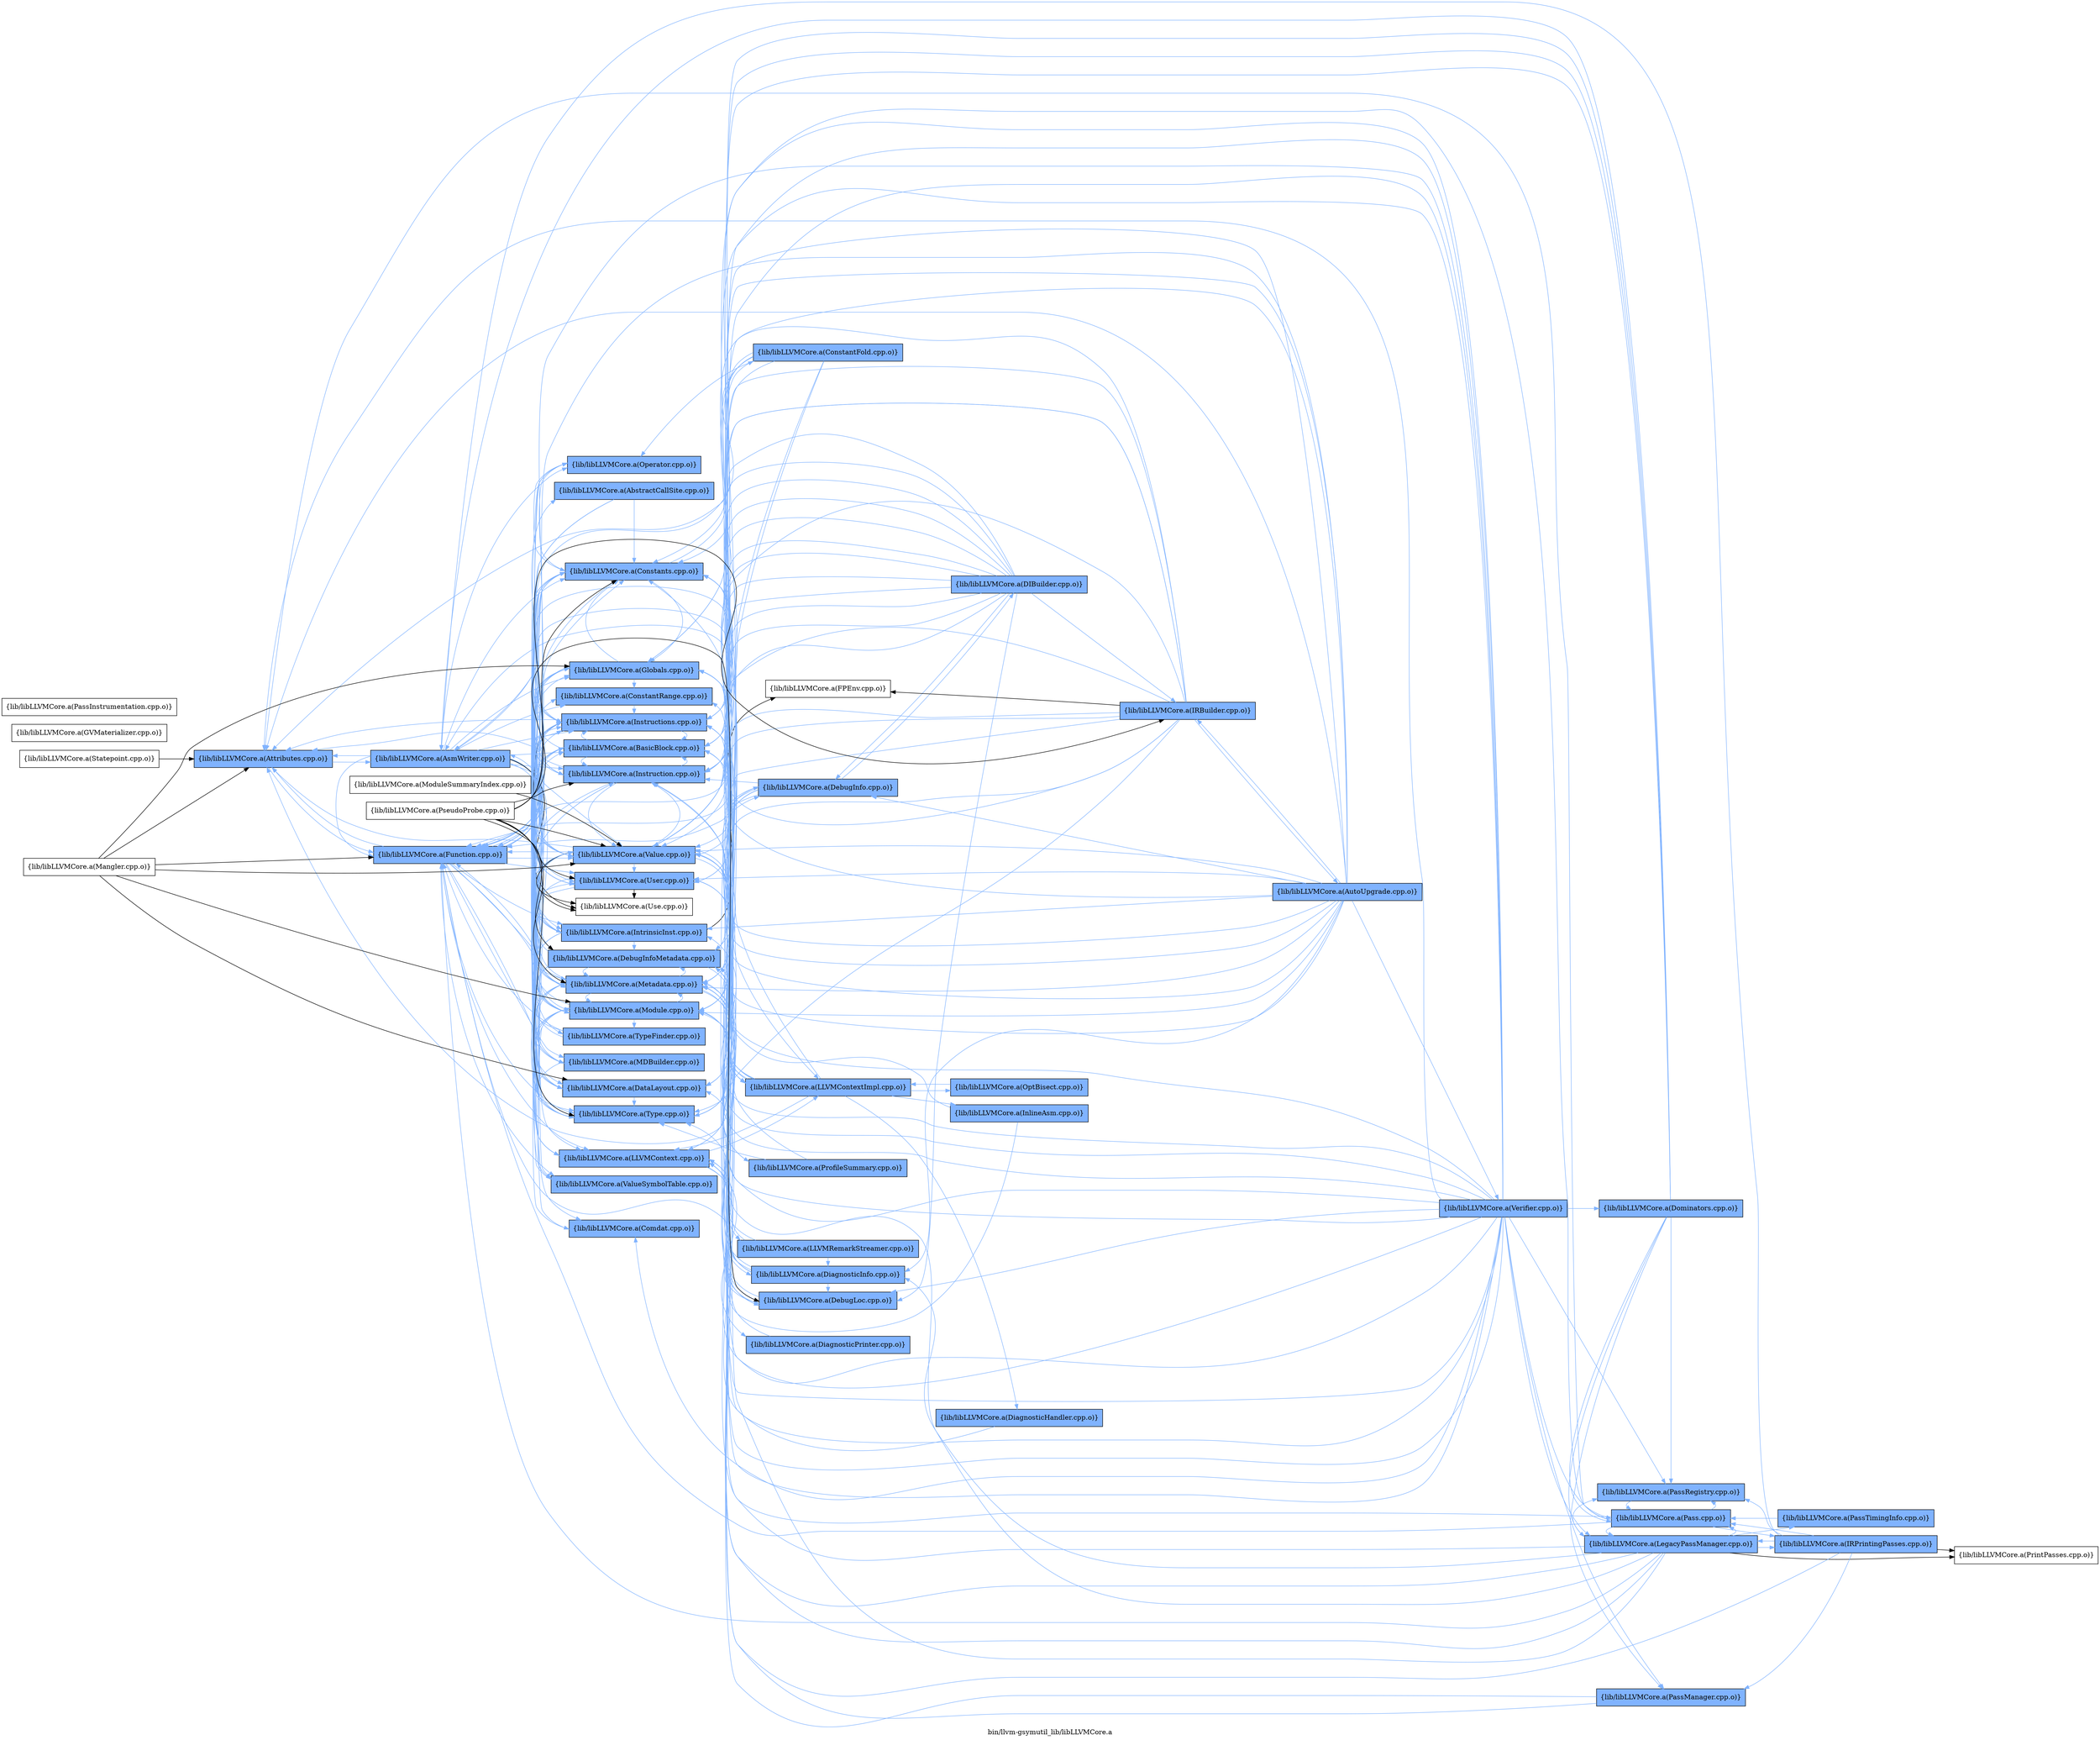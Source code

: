 digraph "bin/llvm-gsymutil_lib/libLLVMCore.a" {
	label="bin/llvm-gsymutil_lib/libLLVMCore.a";
	rankdir=LR;
	{ rank=same; Node0x564b594510b8;  }
	{ rank=same; Node0x564b5945ed58; Node0x564b59450d98;  }
	{ rank=same; Node0x564b5945df48; Node0x564b59451568; Node0x564b594503e8; Node0x564b59459498; Node0x564b59457b98; Node0x564b594562e8; Node0x564b59456f68; Node0x564b59456798; Node0x564b594546c8; Node0x564b59459628; Node0x564b59459cb8; Node0x564b59455ac8; Node0x564b59456d38; Node0x564b594570a8; Node0x564b59454998; Node0x564b59452468; Node0x564b594515b8; Node0x564b59458908; Node0x564b59455668; Node0x564b59458818; Node0x564b594563d8; Node0x564b59456158;  }
	{ rank=same; Node0x564b59451ec8; Node0x564b59453a48; Node0x564b59456248; Node0x564b5945b978; Node0x564b59457508; Node0x564b594534f8; Node0x564b5945be28; Node0x564b59458fe8; Node0x564b594581d8;  }
	{ rank=same; Node0x564b594575f8; Node0x564b59453d18; Node0x564b59456a68; Node0x564b5945a438;  }
	{ rank=same; Node0x564b59456108;  }
	{ rank=same; Node0x564b59450b18;  }
	{ rank=same; Node0x564b59452d78;  }
	{ rank=same; Node0x564b5945d138; Node0x564b59454a88; Node0x564b59457918; Node0x564b59455758; Node0x564b59457e68;  }

	Node0x564b594510b8 [shape=record,shape=box,group=1,style=filled,fillcolor="0.600000 0.5 1",label="{lib/libLLVMCore.a(Attributes.cpp.o)}"];
	Node0x564b594510b8 -> Node0x564b5945ed58[color="0.600000 0.5 1"];
	Node0x564b594510b8 -> Node0x564b59450d98[color="0.600000 0.5 1"];
	Node0x564b59459498 [shape=record,shape=box,group=1,style=filled,fillcolor="0.600000 0.5 1",label="{lib/libLLVMCore.a(Constants.cpp.o)}"];
	Node0x564b59459498 -> Node0x564b5945ed58[color="0.600000 0.5 1"];
	Node0x564b59459498 -> Node0x564b5945df48[color="0.600000 0.5 1"];
	Node0x564b59459498 -> Node0x564b59451ec8[color="0.600000 0.5 1"];
	Node0x564b59459498 -> Node0x564b59455668[color="0.600000 0.5 1"];
	Node0x564b59459498 -> Node0x564b594562e8[color="0.600000 0.5 1"];
	Node0x564b59459498 -> Node0x564b59458818[color="0.600000 0.5 1"];
	Node0x564b59459498 -> Node0x564b59455ac8[color="0.600000 0.5 1"];
	Node0x564b59459498 -> Node0x564b59456d38[color="0.600000 0.5 1"];
	Node0x564b59459498 -> Node0x564b594570a8[color="0.600000 0.5 1"];
	Node0x564b59457b98 [shape=record,shape=box,group=1,style=filled,fillcolor="0.600000 0.5 1",label="{lib/libLLVMCore.a(DataLayout.cpp.o)}"];
	Node0x564b59457b98 -> Node0x564b5945df48[color="0.600000 0.5 1"];
	Node0x564b59457b98 -> Node0x564b59459cb8[color="0.600000 0.5 1"];
	Node0x564b59457b98 -> Node0x564b59455ac8[color="0.600000 0.5 1"];
	Node0x564b594562e8 [shape=record,shape=box,group=1,style=filled,fillcolor="0.600000 0.5 1",label="{lib/libLLVMCore.a(Instructions.cpp.o)}"];
	Node0x564b594562e8 -> Node0x564b5945ed58[color="0.600000 0.5 1"];
	Node0x564b594562e8 -> Node0x564b594510b8[color="0.600000 0.5 1"];
	Node0x564b594562e8 -> Node0x564b594503e8[color="0.600000 0.5 1"];
	Node0x564b594562e8 -> Node0x564b59459498[color="0.600000 0.5 1"];
	Node0x564b594562e8 -> Node0x564b59457b98[color="0.600000 0.5 1"];
	Node0x564b594562e8 -> Node0x564b59455668[color="0.600000 0.5 1"];
	Node0x564b594562e8 -> Node0x564b59453a48[color="0.600000 0.5 1"];
	Node0x564b594562e8 -> Node0x564b594546c8[color="0.600000 0.5 1"];
	Node0x564b594562e8 -> Node0x564b59459628[color="0.600000 0.5 1"];
	Node0x564b594562e8 -> Node0x564b59459cb8[color="0.600000 0.5 1"];
	Node0x564b594562e8 -> Node0x564b59458818[color="0.600000 0.5 1"];
	Node0x564b594562e8 -> Node0x564b59455ac8[color="0.600000 0.5 1"];
	Node0x564b594562e8 -> Node0x564b59456158;
	Node0x564b594562e8 -> Node0x564b59456d38[color="0.600000 0.5 1"];
	Node0x564b594562e8 -> Node0x564b594570a8[color="0.600000 0.5 1"];
	Node0x564b59454a88 [shape=record,shape=box,group=1,style=filled,fillcolor="0.600000 0.5 1",label="{lib/libLLVMCore.a(LegacyPassManager.cpp.o)}"];
	Node0x564b59454a88 -> Node0x564b5945b978[color="0.600000 0.5 1"];
	Node0x564b59454a88 -> Node0x564b5945ed58[color="0.600000 0.5 1"];
	Node0x564b59454a88 -> Node0x564b5945df48[color="0.600000 0.5 1"];
	Node0x564b59454a88 -> Node0x564b59455708[color="0.600000 0.5 1"];
	Node0x564b59454a88 -> Node0x564b59450d98[color="0.600000 0.5 1"];
	Node0x564b59454a88 -> Node0x564b59456798[color="0.600000 0.5 1"];
	Node0x564b59454a88 -> Node0x564b59459cb8[color="0.600000 0.5 1"];
	Node0x564b59454a88 -> Node0x564b59457918[color="0.600000 0.5 1"];
	Node0x564b59454a88 -> Node0x564b59457e68[color="0.600000 0.5 1"];
	Node0x564b59454a88 -> Node0x564b594580e8[color="0.600000 0.5 1"];
	Node0x564b59454a88 -> Node0x564b59458d68;
	Node0x564b59454a88 -> Node0x564b594570a8[color="0.600000 0.5 1"];
	Node0x564b59459cb8 [shape=record,shape=box,group=1,style=filled,fillcolor="0.600000 0.5 1",label="{lib/libLLVMCore.a(Module.cpp.o)}"];
	Node0x564b59459cb8 -> Node0x564b5945ed58[color="0.600000 0.5 1"];
	Node0x564b59459cb8 -> Node0x564b5945df48[color="0.600000 0.5 1"];
	Node0x564b59459cb8 -> Node0x564b59452468[color="0.600000 0.5 1"];
	Node0x564b59459cb8 -> Node0x564b59459498[color="0.600000 0.5 1"];
	Node0x564b59459cb8 -> Node0x564b59457b98[color="0.600000 0.5 1"];
	Node0x564b59459cb8 -> Node0x564b59456798[color="0.600000 0.5 1"];
	Node0x564b59459cb8 -> Node0x564b59459628[color="0.600000 0.5 1"];
	Node0x564b59459cb8 -> Node0x564b59458fe8[color="0.600000 0.5 1"];
	Node0x564b59459cb8 -> Node0x564b59455ac8[color="0.600000 0.5 1"];
	Node0x564b59459cb8 -> Node0x564b594563d8[color="0.600000 0.5 1"];
	Node0x564b59459cb8 -> Node0x564b59456d38[color="0.600000 0.5 1"];
	Node0x564b59459cb8 -> Node0x564b594570a8[color="0.600000 0.5 1"];
	Node0x564b59459cb8 -> Node0x564b59454998[color="0.600000 0.5 1"];
	Node0x564b59458818 [shape=record,shape=box,group=1,style=filled,fillcolor="0.600000 0.5 1",label="{lib/libLLVMCore.a(Operator.cpp.o)}"];
	Node0x564b59458818 -> Node0x564b59459498[color="0.600000 0.5 1"];
	Node0x564b59458818 -> Node0x564b59457b98[color="0.600000 0.5 1"];
	Node0x564b59458818 -> Node0x564b59455ac8[color="0.600000 0.5 1"];
	Node0x564b59457918 [shape=record,shape=box,group=1,style=filled,fillcolor="0.600000 0.5 1",label="{lib/libLLVMCore.a(Pass.cpp.o)}"];
	Node0x564b59457918 -> Node0x564b5945ed58[color="0.600000 0.5 1"];
	Node0x564b59457918 -> Node0x564b59455708[color="0.600000 0.5 1"];
	Node0x564b59457918 -> Node0x564b594510b8[color="0.600000 0.5 1"];
	Node0x564b59457918 -> Node0x564b59456798[color="0.600000 0.5 1"];
	Node0x564b59457918 -> Node0x564b59454a88[color="0.600000 0.5 1"];
	Node0x564b59457918 -> Node0x564b59457e68[color="0.600000 0.5 1"];
	Node0x564b59457918 -> Node0x564b594570a8[color="0.600000 0.5 1"];
	Node0x564b59457e68 [shape=record,shape=box,group=1,style=filled,fillcolor="0.600000 0.5 1",label="{lib/libLLVMCore.a(PassRegistry.cpp.o)}"];
	Node0x564b59457e68 -> Node0x564b59457918[color="0.600000 0.5 1"];
	Node0x564b59455ac8 [shape=record,shape=box,group=1,style=filled,fillcolor="0.600000 0.5 1",label="{lib/libLLVMCore.a(Type.cpp.o)}"];
	Node0x564b59455ac8 -> Node0x564b59459498[color="0.600000 0.5 1"];
	Node0x564b59456d38 [shape=record,shape=box,group=1,style=filled,fillcolor="0.600000 0.5 1",label="{lib/libLLVMCore.a(User.cpp.o)}"];
	Node0x564b59456d38 -> Node0x564b59456f68[color="0.600000 0.5 1"];
	Node0x564b59456d38 -> Node0x564b59456158;
	Node0x564b594570a8 [shape=record,shape=box,group=1,style=filled,fillcolor="0.600000 0.5 1",label="{lib/libLLVMCore.a(Value.cpp.o)}"];
	Node0x564b594570a8 -> Node0x564b5945ed58[color="0.600000 0.5 1"];
	Node0x564b594570a8 -> Node0x564b5945df48[color="0.600000 0.5 1"];
	Node0x564b594570a8 -> Node0x564b594510b8[color="0.600000 0.5 1"];
	Node0x564b594570a8 -> Node0x564b594503e8[color="0.600000 0.5 1"];
	Node0x564b594570a8 -> Node0x564b59459498[color="0.600000 0.5 1"];
	Node0x564b594570a8 -> Node0x564b59457b98[color="0.600000 0.5 1"];
	Node0x564b594570a8 -> Node0x564b594581d8[color="0.600000 0.5 1"];
	Node0x564b594570a8 -> Node0x564b59455668[color="0.600000 0.5 1"];
	Node0x564b594570a8 -> Node0x564b594562e8[color="0.600000 0.5 1"];
	Node0x564b594570a8 -> Node0x564b59456f68[color="0.600000 0.5 1"];
	Node0x564b594570a8 -> Node0x564b59456798[color="0.600000 0.5 1"];
	Node0x564b594570a8 -> Node0x564b59453a48[color="0.600000 0.5 1"];
	Node0x564b594570a8 -> Node0x564b59459628[color="0.600000 0.5 1"];
	Node0x564b594570a8 -> Node0x564b59458818[color="0.600000 0.5 1"];
	Node0x564b594570a8 -> Node0x564b59455ac8[color="0.600000 0.5 1"];
	Node0x564b594570a8 -> Node0x564b59456158;
	Node0x564b594570a8 -> Node0x564b59456d38[color="0.600000 0.5 1"];
	Node0x564b594570a8 -> Node0x564b59454998[color="0.600000 0.5 1"];
	Node0x564b5945be28 [shape=record,shape=box,group=1,style=filled,fillcolor="0.600000 0.5 1",label="{lib/libLLVMCore.a(DebugLoc.cpp.o)}"];
	Node0x564b5945be28 -> Node0x564b594581d8[color="0.600000 0.5 1"];
	Node0x564b5945be28 -> Node0x564b59458908[color="0.600000 0.5 1"];
	Node0x564b5945be28 -> Node0x564b59459628[color="0.600000 0.5 1"];
	Node0x564b5945ed58 [shape=record,shape=box,group=1,style=filled,fillcolor="0.600000 0.5 1",label="{lib/libLLVMCore.a(Function.cpp.o)}"];
	Node0x564b5945ed58 -> Node0x564b5945df48[color="0.600000 0.5 1"];
	Node0x564b5945ed58 -> Node0x564b59451568[color="0.600000 0.5 1"];
	Node0x564b5945ed58 -> Node0x564b594510b8[color="0.600000 0.5 1"];
	Node0x564b5945ed58 -> Node0x564b594503e8[color="0.600000 0.5 1"];
	Node0x564b5945ed58 -> Node0x564b59459498[color="0.600000 0.5 1"];
	Node0x564b5945ed58 -> Node0x564b59457b98[color="0.600000 0.5 1"];
	Node0x564b5945ed58 -> Node0x564b594562e8[color="0.600000 0.5 1"];
	Node0x564b5945ed58 -> Node0x564b59456f68[color="0.600000 0.5 1"];
	Node0x564b5945ed58 -> Node0x564b59456798[color="0.600000 0.5 1"];
	Node0x564b5945ed58 -> Node0x564b594546c8[color="0.600000 0.5 1"];
	Node0x564b5945ed58 -> Node0x564b59459628[color="0.600000 0.5 1"];
	Node0x564b5945ed58 -> Node0x564b59459cb8[color="0.600000 0.5 1"];
	Node0x564b5945ed58 -> Node0x564b59455ac8[color="0.600000 0.5 1"];
	Node0x564b5945ed58 -> Node0x564b59456d38[color="0.600000 0.5 1"];
	Node0x564b5945ed58 -> Node0x564b594570a8[color="0.600000 0.5 1"];
	Node0x564b5945ed58 -> Node0x564b59454998[color="0.600000 0.5 1"];
	Node0x564b59456108 [shape=record,shape=box,group=1,style=filled,fillcolor="0.600000 0.5 1",label="{lib/libLLVMCore.a(IRBuilder.cpp.o)}"];
	Node0x564b59456108 -> Node0x564b5945ed58[color="0.600000 0.5 1"];
	Node0x564b59456108 -> Node0x564b5945df48[color="0.600000 0.5 1"];
	Node0x564b59456108 -> Node0x564b59456248;
	Node0x564b59456108 -> Node0x564b594510b8[color="0.600000 0.5 1"];
	Node0x564b59456108 -> Node0x564b59450b18[color="0.600000 0.5 1"];
	Node0x564b59456108 -> Node0x564b594503e8[color="0.600000 0.5 1"];
	Node0x564b59456108 -> Node0x564b59459498[color="0.600000 0.5 1"];
	Node0x564b59456108 -> Node0x564b59457b98[color="0.600000 0.5 1"];
	Node0x564b59456108 -> Node0x564b59455668[color="0.600000 0.5 1"];
	Node0x564b59456108 -> Node0x564b594562e8[color="0.600000 0.5 1"];
	Node0x564b59456108 -> Node0x564b59459628[color="0.600000 0.5 1"];
	Node0x564b59456108 -> Node0x564b59455ac8[color="0.600000 0.5 1"];
	Node0x564b59456108 -> Node0x564b59456d38[color="0.600000 0.5 1"];
	Node0x564b59456108 -> Node0x564b594570a8[color="0.600000 0.5 1"];
	Node0x564b59455668 [shape=record,shape=box,group=1,style=filled,fillcolor="0.600000 0.5 1",label="{lib/libLLVMCore.a(Instruction.cpp.o)}"];
	Node0x564b59455668 -> Node0x564b594510b8[color="0.600000 0.5 1"];
	Node0x564b59455668 -> Node0x564b594503e8[color="0.600000 0.5 1"];
	Node0x564b59455668 -> Node0x564b59459498[color="0.600000 0.5 1"];
	Node0x564b59455668 -> Node0x564b594562e8[color="0.600000 0.5 1"];
	Node0x564b59455668 -> Node0x564b59459628[color="0.600000 0.5 1"];
	Node0x564b59455668 -> Node0x564b59456d38[color="0.600000 0.5 1"];
	Node0x564b59455668 -> Node0x564b594570a8[color="0.600000 0.5 1"];
	Node0x564b59459628 [shape=record,shape=box,group=1,style=filled,fillcolor="0.600000 0.5 1",label="{lib/libLLVMCore.a(Metadata.cpp.o)}"];
	Node0x564b59459628 -> Node0x564b5945be28[color="0.600000 0.5 1"];
	Node0x564b59459628 -> Node0x564b59450d98[color="0.600000 0.5 1"];
	Node0x564b59459628 -> Node0x564b594515b8[color="0.600000 0.5 1"];
	Node0x564b59459628 -> Node0x564b59459498[color="0.600000 0.5 1"];
	Node0x564b59459628 -> Node0x564b59458908[color="0.600000 0.5 1"];
	Node0x564b59459628 -> Node0x564b59456798[color="0.600000 0.5 1"];
	Node0x564b59459628 -> Node0x564b59453a48[color="0.600000 0.5 1"];
	Node0x564b59459628 -> Node0x564b594546c8[color="0.600000 0.5 1"];
	Node0x564b59459628 -> Node0x564b59459cb8[color="0.600000 0.5 1"];
	Node0x564b59459628 -> Node0x564b59455ac8[color="0.600000 0.5 1"];
	Node0x564b59459628 -> Node0x564b594570a8[color="0.600000 0.5 1"];
	Node0x564b594503e8 [shape=record,shape=box,group=1,style=filled,fillcolor="0.600000 0.5 1",label="{lib/libLLVMCore.a(BasicBlock.cpp.o)}"];
	Node0x564b594503e8 -> Node0x564b59459498[color="0.600000 0.5 1"];
	Node0x564b594503e8 -> Node0x564b59455668[color="0.600000 0.5 1"];
	Node0x564b594503e8 -> Node0x564b594562e8[color="0.600000 0.5 1"];
	Node0x564b594503e8 -> Node0x564b59459628[color="0.600000 0.5 1"];
	Node0x564b594503e8 -> Node0x564b59455ac8[color="0.600000 0.5 1"];
	Node0x564b594503e8 -> Node0x564b59456d38[color="0.600000 0.5 1"];
	Node0x564b594503e8 -> Node0x564b594570a8[color="0.600000 0.5 1"];
	Node0x564b594503e8 -> Node0x564b59454998[color="0.600000 0.5 1"];
	Node0x564b5945b978 [shape=record,shape=box,group=1,style=filled,fillcolor="0.600000 0.5 1",label="{lib/libLLVMCore.a(DiagnosticInfo.cpp.o)}"];
	Node0x564b5945b978 -> Node0x564b5945be28[color="0.600000 0.5 1"];
	Node0x564b5945b978 -> Node0x564b5945ed58[color="0.600000 0.5 1"];
	Node0x564b5945b978 -> Node0x564b59450d98[color="0.600000 0.5 1"];
	Node0x564b5945b978 -> Node0x564b59455668[color="0.600000 0.5 1"];
	Node0x564b5945b978 -> Node0x564b59456798[color="0.600000 0.5 1"];
	Node0x564b5945b978 -> Node0x564b59459628[color="0.600000 0.5 1"];
	Node0x564b5945b978 -> Node0x564b594570a8[color="0.600000 0.5 1"];
	Node0x564b5945df48 [shape=record,shape=box,group=1,style=filled,fillcolor="0.600000 0.5 1",label="{lib/libLLVMCore.a(Globals.cpp.o)}"];
	Node0x564b5945df48 -> Node0x564b5945ed58[color="0.600000 0.5 1"];
	Node0x564b5945df48 -> Node0x564b594515b8[color="0.600000 0.5 1"];
	Node0x564b5945df48 -> Node0x564b59459498[color="0.600000 0.5 1"];
	Node0x564b5945df48 -> Node0x564b59459628[color="0.600000 0.5 1"];
	Node0x564b5945df48 -> Node0x564b59459cb8[color="0.600000 0.5 1"];
	Node0x564b5945df48 -> Node0x564b59455ac8[color="0.600000 0.5 1"];
	Node0x564b5945df48 -> Node0x564b59456d38[color="0.600000 0.5 1"];
	Node0x564b5945df48 -> Node0x564b594570a8[color="0.600000 0.5 1"];
	Node0x564b594575f8 [shape=record,shape=box,group=1,style=filled,fillcolor="0.600000 0.5 1",label="{lib/libLLVMCore.a(InlineAsm.cpp.o)}"];
	Node0x564b594575f8 -> Node0x564b59455ac8[color="0.600000 0.5 1"];
	Node0x564b594575f8 -> Node0x564b594570a8[color="0.600000 0.5 1"];
	Node0x564b59456798 [shape=record,shape=box,group=1,style=filled,fillcolor="0.600000 0.5 1",label="{lib/libLLVMCore.a(LLVMContext.cpp.o)}"];
	Node0x564b59456798 -> Node0x564b5945b978[color="0.600000 0.5 1"];
	Node0x564b59456798 -> Node0x564b59457508[color="0.600000 0.5 1"];
	Node0x564b59456798 -> Node0x564b59453a48[color="0.600000 0.5 1"];
	Node0x564b59456798 -> Node0x564b594534f8[color="0.600000 0.5 1"];
	Node0x564b59456f68 [shape=record,shape=box,group=1,style=filled,fillcolor="0.600000 0.5 1",label="{lib/libLLVMCore.a(IntrinsicInst.cpp.o)}"];
	Node0x564b59456f68 -> Node0x564b59456248;
	Node0x564b59456f68 -> Node0x564b594503e8[color="0.600000 0.5 1"];
	Node0x564b59456f68 -> Node0x564b59459498[color="0.600000 0.5 1"];
	Node0x564b59456f68 -> Node0x564b59457b98[color="0.600000 0.5 1"];
	Node0x564b59456f68 -> Node0x564b59458908[color="0.600000 0.5 1"];
	Node0x564b59456f68 -> Node0x564b59455668[color="0.600000 0.5 1"];
	Node0x564b59456f68 -> Node0x564b594562e8[color="0.600000 0.5 1"];
	Node0x564b59456f68 -> Node0x564b59459628[color="0.600000 0.5 1"];
	Node0x564b59456f68 -> Node0x564b59459cb8[color="0.600000 0.5 1"];
	Node0x564b59456f68 -> Node0x564b59455ac8[color="0.600000 0.5 1"];
	Node0x564b59456f68 -> Node0x564b59456d38[color="0.600000 0.5 1"];
	Node0x564b59456f68 -> Node0x564b594570a8[color="0.600000 0.5 1"];
	Node0x564b594515b8 [shape=record,shape=box,group=1,style=filled,fillcolor="0.600000 0.5 1",label="{lib/libLLVMCore.a(ConstantRange.cpp.o)}"];
	Node0x564b594515b8 -> Node0x564b594562e8[color="0.600000 0.5 1"];
	Node0x564b59458908 [shape=record,shape=box,group=1,style=filled,fillcolor="0.600000 0.5 1",label="{lib/libLLVMCore.a(DebugInfoMetadata.cpp.o)}"];
	Node0x564b59458908 -> Node0x564b59459498[color="0.600000 0.5 1"];
	Node0x564b59458908 -> Node0x564b59456798[color="0.600000 0.5 1"];
	Node0x564b59458908 -> Node0x564b59453a48[color="0.600000 0.5 1"];
	Node0x564b59458908 -> Node0x564b59459628[color="0.600000 0.5 1"];
	Node0x564b59458908 -> Node0x564b59455ac8[color="0.600000 0.5 1"];
	Node0x564b5945d138 [shape=record,shape=box,group=1,style=filled,fillcolor="0.600000 0.5 1",label="{lib/libLLVMCore.a(Dominators.cpp.o)}"];
	Node0x564b5945d138 -> Node0x564b59450d98[color="0.600000 0.5 1"];
	Node0x564b5945d138 -> Node0x564b594503e8[color="0.600000 0.5 1"];
	Node0x564b5945d138 -> Node0x564b59455668[color="0.600000 0.5 1"];
	Node0x564b5945d138 -> Node0x564b59454a88[color="0.600000 0.5 1"];
	Node0x564b5945d138 -> Node0x564b59457918[color="0.600000 0.5 1"];
	Node0x564b5945d138 -> Node0x564b59455758[color="0.600000 0.5 1"];
	Node0x564b5945d138 -> Node0x564b59457e68[color="0.600000 0.5 1"];
	Node0x564b5945d138 -> Node0x564b594570a8[color="0.600000 0.5 1"];
	Node0x564b59456158 [shape=record,shape=box,group=0,label="{lib/libLLVMCore.a(Use.cpp.o)}"];
	Node0x564b59452468 [shape=record,shape=box,group=1,style=filled,fillcolor="0.600000 0.5 1",label="{lib/libLLVMCore.a(Comdat.cpp.o)}"];
	Node0x564b59452468 -> Node0x564b59459cb8[color="0.600000 0.5 1"];
	Node0x564b59451478 [shape=record,shape=box,group=0,label="{lib/libLLVMCore.a(Mangler.cpp.o)}"];
	Node0x564b59451478 -> Node0x564b5945ed58;
	Node0x564b59451478 -> Node0x564b5945df48;
	Node0x564b59451478 -> Node0x564b594510b8;
	Node0x564b59451478 -> Node0x564b59457b98;
	Node0x564b59451478 -> Node0x564b59459cb8;
	Node0x564b59451478 -> Node0x564b594570a8;
	Node0x564b59450d98 [shape=record,shape=box,group=1,style=filled,fillcolor="0.600000 0.5 1",label="{lib/libLLVMCore.a(AsmWriter.cpp.o)}"];
	Node0x564b59450d98 -> Node0x564b5945ed58[color="0.600000 0.5 1"];
	Node0x564b59450d98 -> Node0x564b5945df48[color="0.600000 0.5 1"];
	Node0x564b59450d98 -> Node0x564b594510b8[color="0.600000 0.5 1"];
	Node0x564b59450d98 -> Node0x564b594503e8[color="0.600000 0.5 1"];
	Node0x564b59450d98 -> Node0x564b59452468[color="0.600000 0.5 1"];
	Node0x564b59450d98 -> Node0x564b594515b8[color="0.600000 0.5 1"];
	Node0x564b59450d98 -> Node0x564b59459498[color="0.600000 0.5 1"];
	Node0x564b59450d98 -> Node0x564b59458908[color="0.600000 0.5 1"];
	Node0x564b59450d98 -> Node0x564b59455668[color="0.600000 0.5 1"];
	Node0x564b59450d98 -> Node0x564b594562e8[color="0.600000 0.5 1"];
	Node0x564b59450d98 -> Node0x564b59456f68[color="0.600000 0.5 1"];
	Node0x564b59450d98 -> Node0x564b59456798[color="0.600000 0.5 1"];
	Node0x564b59450d98 -> Node0x564b59459628[color="0.600000 0.5 1"];
	Node0x564b59450d98 -> Node0x564b59459cb8[color="0.600000 0.5 1"];
	Node0x564b59450d98 -> Node0x564b59458818[color="0.600000 0.5 1"];
	Node0x564b59450d98 -> Node0x564b59455ac8[color="0.600000 0.5 1"];
	Node0x564b59450d98 -> Node0x564b594563d8[color="0.600000 0.5 1"];
	Node0x564b59450d98 -> Node0x564b59456158;
	Node0x564b59450d98 -> Node0x564b59456d38[color="0.600000 0.5 1"];
	Node0x564b59450d98 -> Node0x564b594570a8[color="0.600000 0.5 1"];
	Node0x564b59455758 [shape=record,shape=box,group=1,style=filled,fillcolor="0.600000 0.5 1",label="{lib/libLLVMCore.a(PassManager.cpp.o)}"];
	Node0x564b59455758 -> Node0x564b5945df48[color="0.600000 0.5 1"];
	Node0x564b59455758 -> Node0x564b594570a8[color="0.600000 0.5 1"];
	Node0x564b594580e8 [shape=record,shape=box,group=1,style=filled,fillcolor="0.600000 0.5 1",label="{lib/libLLVMCore.a(PassTimingInfo.cpp.o)}"];
	Node0x564b594580e8 -> Node0x564b59457918[color="0.600000 0.5 1"];
	Node0x564b59459ee8 [shape=record,shape=box,group=0,label="{lib/libLLVMCore.a(Statepoint.cpp.o)}"];
	Node0x564b59459ee8 -> Node0x564b594510b8;
	Node0x564b59458d68 [shape=record,shape=box,group=0,label="{lib/libLLVMCore.a(PrintPasses.cpp.o)}"];
	Node0x564b594546c8 [shape=record,shape=box,group=1,style=filled,fillcolor="0.600000 0.5 1",label="{lib/libLLVMCore.a(MDBuilder.cpp.o)}"];
	Node0x564b594546c8 -> Node0x564b59459498[color="0.600000 0.5 1"];
	Node0x564b594546c8 -> Node0x564b59459628[color="0.600000 0.5 1"];
	Node0x564b594546c8 -> Node0x564b59455ac8[color="0.600000 0.5 1"];
	Node0x564b594546c8 -> Node0x564b594570a8[color="0.600000 0.5 1"];
	Node0x564b59455708 [shape=record,shape=box,group=1,style=filled,fillcolor="0.600000 0.5 1",label="{lib/libLLVMCore.a(IRPrintingPasses.cpp.o)}"];
	Node0x564b59455708 -> Node0x564b59450d98[color="0.600000 0.5 1"];
	Node0x564b59455708 -> Node0x564b59454a88[color="0.600000 0.5 1"];
	Node0x564b59455708 -> Node0x564b59457918[color="0.600000 0.5 1"];
	Node0x564b59455708 -> Node0x564b59455758[color="0.600000 0.5 1"];
	Node0x564b59455708 -> Node0x564b59457e68[color="0.600000 0.5 1"];
	Node0x564b59455708 -> Node0x564b59458d68;
	Node0x564b59455708 -> Node0x564b594570a8[color="0.600000 0.5 1"];
	Node0x564b59452d78 [shape=record,shape=box,group=1,style=filled,fillcolor="0.600000 0.5 1",label="{lib/libLLVMCore.a(Verifier.cpp.o)}"];
	Node0x564b59452d78 -> Node0x564b5945be28[color="0.600000 0.5 1"];
	Node0x564b59452d78 -> Node0x564b5945d138[color="0.600000 0.5 1"];
	Node0x564b59452d78 -> Node0x564b5945ed58[color="0.600000 0.5 1"];
	Node0x564b59452d78 -> Node0x564b5945df48[color="0.600000 0.5 1"];
	Node0x564b59452d78 -> Node0x564b59450d98[color="0.600000 0.5 1"];
	Node0x564b59452d78 -> Node0x564b594510b8[color="0.600000 0.5 1"];
	Node0x564b59452d78 -> Node0x564b594503e8[color="0.600000 0.5 1"];
	Node0x564b59452d78 -> Node0x564b59452468[color="0.600000 0.5 1"];
	Node0x564b59452d78 -> Node0x564b594515b8[color="0.600000 0.5 1"];
	Node0x564b59452d78 -> Node0x564b59459498[color="0.600000 0.5 1"];
	Node0x564b59452d78 -> Node0x564b59457b98[color="0.600000 0.5 1"];
	Node0x564b59452d78 -> Node0x564b59458908[color="0.600000 0.5 1"];
	Node0x564b59452d78 -> Node0x564b59455668[color="0.600000 0.5 1"];
	Node0x564b59452d78 -> Node0x564b594562e8[color="0.600000 0.5 1"];
	Node0x564b59452d78 -> Node0x564b59456f68[color="0.600000 0.5 1"];
	Node0x564b59452d78 -> Node0x564b59456798[color="0.600000 0.5 1"];
	Node0x564b59452d78 -> Node0x564b59454a88[color="0.600000 0.5 1"];
	Node0x564b59452d78 -> Node0x564b59459628[color="0.600000 0.5 1"];
	Node0x564b59452d78 -> Node0x564b59459cb8[color="0.600000 0.5 1"];
	Node0x564b59452d78 -> Node0x564b59457918[color="0.600000 0.5 1"];
	Node0x564b59452d78 -> Node0x564b59455758[color="0.600000 0.5 1"];
	Node0x564b59452d78 -> Node0x564b59457e68[color="0.600000 0.5 1"];
	Node0x564b59452d78 -> Node0x564b59455ac8[color="0.600000 0.5 1"];
	Node0x564b59452d78 -> Node0x564b59456d38[color="0.600000 0.5 1"];
	Node0x564b59452d78 -> Node0x564b594570a8[color="0.600000 0.5 1"];
	Node0x564b594581d8 [shape=record,shape=box,group=1,style=filled,fillcolor="0.600000 0.5 1",label="{lib/libLLVMCore.a(DebugInfo.cpp.o)}"];
	Node0x564b594581d8 -> Node0x564b5945be28[color="0.600000 0.5 1"];
	Node0x564b594581d8 -> Node0x564b5945ed58[color="0.600000 0.5 1"];
	Node0x564b594581d8 -> Node0x564b5945a438[color="0.600000 0.5 1"];
	Node0x564b594581d8 -> Node0x564b59458908[color="0.600000 0.5 1"];
	Node0x564b594581d8 -> Node0x564b59455668[color="0.600000 0.5 1"];
	Node0x564b594581d8 -> Node0x564b59459628[color="0.600000 0.5 1"];
	Node0x564b594581d8 -> Node0x564b59459cb8[color="0.600000 0.5 1"];
	Node0x564b594581d8 -> Node0x564b594570a8[color="0.600000 0.5 1"];
	Node0x564b5945a438 [shape=record,shape=box,group=1,style=filled,fillcolor="0.600000 0.5 1",label="{lib/libLLVMCore.a(DIBuilder.cpp.o)}"];
	Node0x564b5945a438 -> Node0x564b5945be28[color="0.600000 0.5 1"];
	Node0x564b5945a438 -> Node0x564b5945ed58[color="0.600000 0.5 1"];
	Node0x564b5945a438 -> Node0x564b59456108[color="0.600000 0.5 1"];
	Node0x564b5945a438 -> Node0x564b594510b8[color="0.600000 0.5 1"];
	Node0x564b5945a438 -> Node0x564b594503e8[color="0.600000 0.5 1"];
	Node0x564b5945a438 -> Node0x564b59459498[color="0.600000 0.5 1"];
	Node0x564b5945a438 -> Node0x564b594581d8[color="0.600000 0.5 1"];
	Node0x564b5945a438 -> Node0x564b59458908[color="0.600000 0.5 1"];
	Node0x564b5945a438 -> Node0x564b59455668[color="0.600000 0.5 1"];
	Node0x564b5945a438 -> Node0x564b594562e8[color="0.600000 0.5 1"];
	Node0x564b5945a438 -> Node0x564b59459628[color="0.600000 0.5 1"];
	Node0x564b5945a438 -> Node0x564b59459cb8[color="0.600000 0.5 1"];
	Node0x564b5945a438 -> Node0x564b59455ac8[color="0.600000 0.5 1"];
	Node0x564b5945a438 -> Node0x564b59456d38[color="0.600000 0.5 1"];
	Node0x564b5945a438 -> Node0x564b594570a8[color="0.600000 0.5 1"];
	Node0x564b59459a88 [shape=record,shape=box,group=0,label="{lib/libLLVMCore.a(PseudoProbe.cpp.o)}"];
	Node0x564b59459a88 -> Node0x564b5945be28;
	Node0x564b59459a88 -> Node0x564b59456108;
	Node0x564b59459a88 -> Node0x564b59459498;
	Node0x564b59459a88 -> Node0x564b59458908;
	Node0x564b59459a88 -> Node0x564b59455668;
	Node0x564b59459a88 -> Node0x564b59459628;
	Node0x564b59459a88 -> Node0x564b59455ac8;
	Node0x564b59459a88 -> Node0x564b59456d38;
	Node0x564b59459a88 -> Node0x564b594570a8;
	Node0x564b59451568 [shape=record,shape=box,group=1,style=filled,fillcolor="0.600000 0.5 1",label="{lib/libLLVMCore.a(AbstractCallSite.cpp.o)}"];
	Node0x564b59451568 -> Node0x564b59459498[color="0.600000 0.5 1"];
	Node0x564b59451568 -> Node0x564b594562e8[color="0.600000 0.5 1"];
	Node0x564b59451568 -> Node0x564b59459628[color="0.600000 0.5 1"];
	Node0x564b59451568 -> Node0x564b59456d38[color="0.600000 0.5 1"];
	Node0x564b59451ec8 [shape=record,shape=box,group=1,style=filled,fillcolor="0.600000 0.5 1",label="{lib/libLLVMCore.a(ConstantFold.cpp.o)}"];
	Node0x564b59451ec8 -> Node0x564b5945ed58[color="0.600000 0.5 1"];
	Node0x564b59451ec8 -> Node0x564b5945df48[color="0.600000 0.5 1"];
	Node0x564b59451ec8 -> Node0x564b59459498[color="0.600000 0.5 1"];
	Node0x564b59451ec8 -> Node0x564b594562e8[color="0.600000 0.5 1"];
	Node0x564b59451ec8 -> Node0x564b59459cb8[color="0.600000 0.5 1"];
	Node0x564b59451ec8 -> Node0x564b59458818[color="0.600000 0.5 1"];
	Node0x564b59451ec8 -> Node0x564b59455ac8[color="0.600000 0.5 1"];
	Node0x564b59451ec8 -> Node0x564b594570a8[color="0.600000 0.5 1"];
	Node0x564b59458fe8 [shape=record,shape=box,group=1,style=filled,fillcolor="0.600000 0.5 1",label="{lib/libLLVMCore.a(ProfileSummary.cpp.o)}"];
	Node0x564b59458fe8 -> Node0x564b59459498[color="0.600000 0.5 1"];
	Node0x564b59458fe8 -> Node0x564b59459628[color="0.600000 0.5 1"];
	Node0x564b59458fe8 -> Node0x564b59455ac8[color="0.600000 0.5 1"];
	Node0x564b5945ebc8 [shape=record,shape=box,group=0,label="{lib/libLLVMCore.a(GVMaterializer.cpp.o)}"];
	Node0x564b59450b18 [shape=record,shape=box,group=1,style=filled,fillcolor="0.600000 0.5 1",label="{lib/libLLVMCore.a(AutoUpgrade.cpp.o)}"];
	Node0x564b59450b18 -> Node0x564b5945b978[color="0.600000 0.5 1"];
	Node0x564b59450b18 -> Node0x564b5945ed58[color="0.600000 0.5 1"];
	Node0x564b59450b18 -> Node0x564b5945df48[color="0.600000 0.5 1"];
	Node0x564b59450b18 -> Node0x564b59456108[color="0.600000 0.5 1"];
	Node0x564b59450b18 -> Node0x564b594510b8[color="0.600000 0.5 1"];
	Node0x564b59450b18 -> Node0x564b594503e8[color="0.600000 0.5 1"];
	Node0x564b59450b18 -> Node0x564b59459498[color="0.600000 0.5 1"];
	Node0x564b59450b18 -> Node0x564b59457b98[color="0.600000 0.5 1"];
	Node0x564b59450b18 -> Node0x564b594581d8[color="0.600000 0.5 1"];
	Node0x564b59450b18 -> Node0x564b59455668[color="0.600000 0.5 1"];
	Node0x564b59450b18 -> Node0x564b594562e8[color="0.600000 0.5 1"];
	Node0x564b59450b18 -> Node0x564b59456f68[color="0.600000 0.5 1"];
	Node0x564b59450b18 -> Node0x564b59456798[color="0.600000 0.5 1"];
	Node0x564b59450b18 -> Node0x564b59459628[color="0.600000 0.5 1"];
	Node0x564b59450b18 -> Node0x564b59459cb8[color="0.600000 0.5 1"];
	Node0x564b59450b18 -> Node0x564b59455ac8[color="0.600000 0.5 1"];
	Node0x564b59450b18 -> Node0x564b59456d38[color="0.600000 0.5 1"];
	Node0x564b59450b18 -> Node0x564b594570a8[color="0.600000 0.5 1"];
	Node0x564b59450b18 -> Node0x564b59452d78[color="0.600000 0.5 1"];
	Node0x564b594563d8 [shape=record,shape=box,group=1,style=filled,fillcolor="0.600000 0.5 1",label="{lib/libLLVMCore.a(TypeFinder.cpp.o)}"];
	Node0x564b594563d8 -> Node0x564b5945ed58[color="0.600000 0.5 1"];
	Node0x564b594563d8 -> Node0x564b5945df48[color="0.600000 0.5 1"];
	Node0x564b594563d8 -> Node0x564b59459628[color="0.600000 0.5 1"];
	Node0x564b59454998 [shape=record,shape=box,group=1,style=filled,fillcolor="0.600000 0.5 1",label="{lib/libLLVMCore.a(ValueSymbolTable.cpp.o)}"];
	Node0x564b59454998 -> Node0x564b594570a8[color="0.600000 0.5 1"];
	Node0x564b59453a48 [shape=record,shape=box,group=1,style=filled,fillcolor="0.600000 0.5 1",label="{lib/libLLVMCore.a(LLVMContextImpl.cpp.o)}"];
	Node0x564b59453a48 -> Node0x564b594575f8[color="0.600000 0.5 1"];
	Node0x564b59453a48 -> Node0x564b59459498[color="0.600000 0.5 1"];
	Node0x564b59453a48 -> Node0x564b59458908[color="0.600000 0.5 1"];
	Node0x564b59453a48 -> Node0x564b59456798[color="0.600000 0.5 1"];
	Node0x564b59453a48 -> Node0x564b59453d18[color="0.600000 0.5 1"];
	Node0x564b59453a48 -> Node0x564b59459628[color="0.600000 0.5 1"];
	Node0x564b59453a48 -> Node0x564b59459cb8[color="0.600000 0.5 1"];
	Node0x564b59453a48 -> Node0x564b59456a68[color="0.600000 0.5 1"];
	Node0x564b59453a48 -> Node0x564b59456d38[color="0.600000 0.5 1"];
	Node0x564b59453a48 -> Node0x564b594570a8[color="0.600000 0.5 1"];
	Node0x564b59456248 [shape=record,shape=box,group=0,label="{lib/libLLVMCore.a(FPEnv.cpp.o)}"];
	Node0x564b59457508 [shape=record,shape=box,group=1,style=filled,fillcolor="0.600000 0.5 1",label="{lib/libLLVMCore.a(DiagnosticPrinter.cpp.o)}"];
	Node0x564b59457508 -> Node0x564b594570a8[color="0.600000 0.5 1"];
	Node0x564b594534f8 [shape=record,shape=box,group=1,style=filled,fillcolor="0.600000 0.5 1",label="{lib/libLLVMCore.a(LLVMRemarkStreamer.cpp.o)}"];
	Node0x564b594534f8 -> Node0x564b5945b978[color="0.600000 0.5 1"];
	Node0x564b594534f8 -> Node0x564b59456798[color="0.600000 0.5 1"];
	Node0x564b594534f8 -> Node0x564b594570a8[color="0.600000 0.5 1"];
	Node0x564b59453d18 [shape=record,shape=box,group=1,style=filled,fillcolor="0.600000 0.5 1",label="{lib/libLLVMCore.a(DiagnosticHandler.cpp.o)}"];
	Node0x564b59453d18 -> Node0x564b59456798[color="0.600000 0.5 1"];
	Node0x564b59456a68 [shape=record,shape=box,group=1,style=filled,fillcolor="0.600000 0.5 1",label="{lib/libLLVMCore.a(OptBisect.cpp.o)}"];
	Node0x564b59456a68 -> Node0x564b59453a48[color="0.600000 0.5 1"];
	Node0x564b594582c8 [shape=record,shape=box,group=0,label="{lib/libLLVMCore.a(ModuleSummaryIndex.cpp.o)}"];
	Node0x564b594582c8 -> Node0x564b594570a8;
	Node0x564b594557f8 [shape=record,shape=box,group=0,label="{lib/libLLVMCore.a(PassInstrumentation.cpp.o)}"];
}
